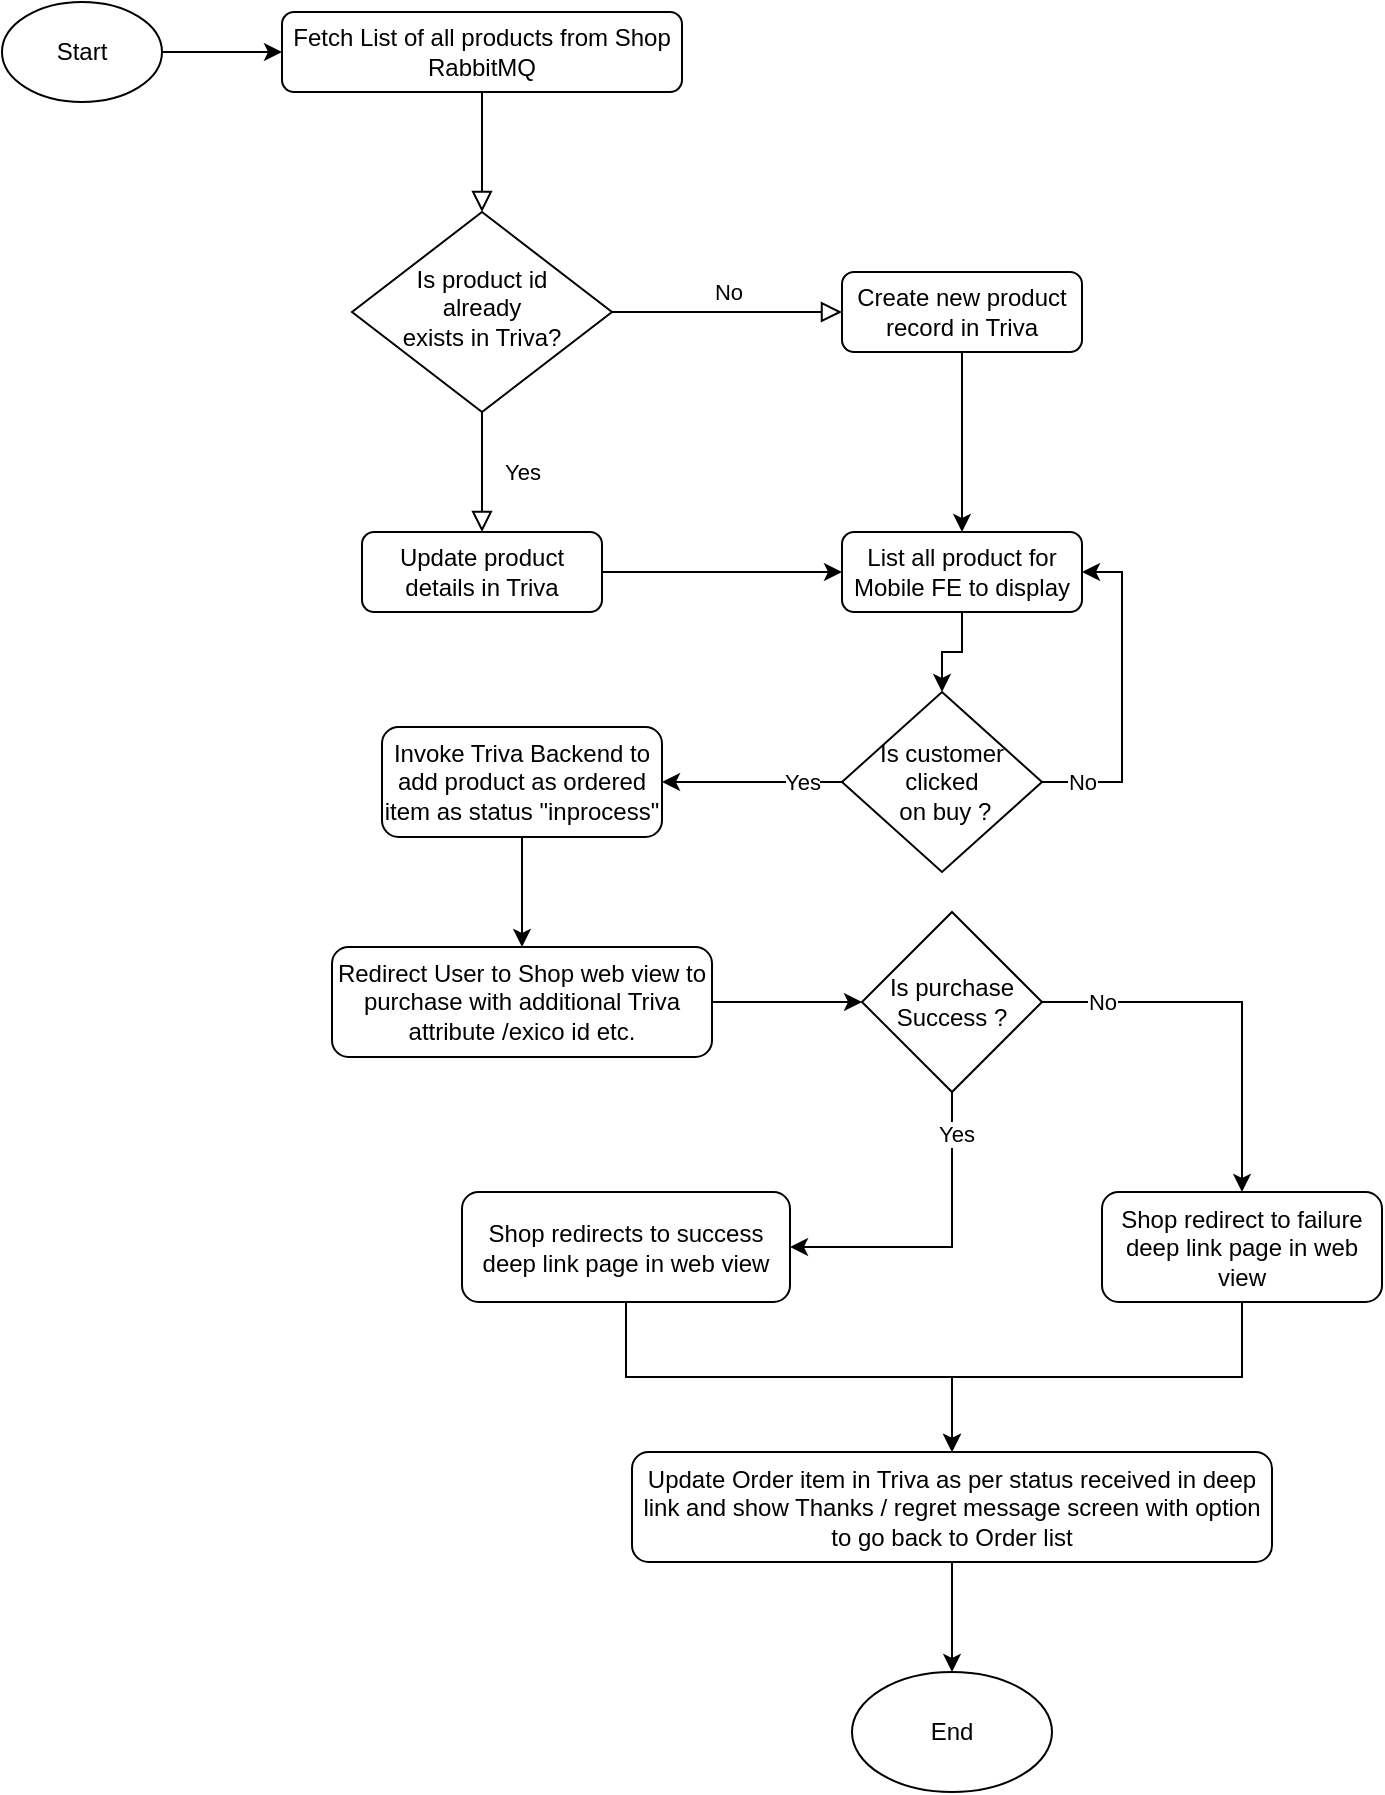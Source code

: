 <mxfile version="16.6.4" type="github">
  <diagram id="C5RBs43oDa-KdzZeNtuy" name="Page-1">
    <mxGraphModel dx="1258" dy="659" grid="1" gridSize="10" guides="1" tooltips="1" connect="1" arrows="1" fold="1" page="1" pageScale="1" pageWidth="827" pageHeight="1169" math="0" shadow="0">
      <root>
        <mxCell id="WIyWlLk6GJQsqaUBKTNV-0" />
        <mxCell id="WIyWlLk6GJQsqaUBKTNV-1" parent="WIyWlLk6GJQsqaUBKTNV-0" />
        <mxCell id="WIyWlLk6GJQsqaUBKTNV-2" value="" style="rounded=0;html=1;jettySize=auto;orthogonalLoop=1;fontSize=11;endArrow=block;endFill=0;endSize=8;strokeWidth=1;shadow=0;labelBackgroundColor=none;edgeStyle=orthogonalEdgeStyle;" parent="WIyWlLk6GJQsqaUBKTNV-1" source="WIyWlLk6GJQsqaUBKTNV-3" target="WIyWlLk6GJQsqaUBKTNV-6" edge="1">
          <mxGeometry relative="1" as="geometry" />
        </mxCell>
        <mxCell id="WIyWlLk6GJQsqaUBKTNV-3" value="Fetch List of all products from Shop RabbitMQ" style="rounded=1;whiteSpace=wrap;html=1;fontSize=12;glass=0;strokeWidth=1;shadow=0;" parent="WIyWlLk6GJQsqaUBKTNV-1" vertex="1">
          <mxGeometry x="160" y="80" width="200" height="40" as="geometry" />
        </mxCell>
        <mxCell id="WIyWlLk6GJQsqaUBKTNV-4" value="Yes" style="rounded=0;html=1;jettySize=auto;orthogonalLoop=1;fontSize=11;endArrow=block;endFill=0;endSize=8;strokeWidth=1;shadow=0;labelBackgroundColor=none;edgeStyle=orthogonalEdgeStyle;" parent="WIyWlLk6GJQsqaUBKTNV-1" source="WIyWlLk6GJQsqaUBKTNV-6" edge="1">
          <mxGeometry y="20" relative="1" as="geometry">
            <mxPoint as="offset" />
            <mxPoint x="260" y="340" as="targetPoint" />
          </mxGeometry>
        </mxCell>
        <mxCell id="WIyWlLk6GJQsqaUBKTNV-5" value="No" style="edgeStyle=orthogonalEdgeStyle;rounded=0;html=1;jettySize=auto;orthogonalLoop=1;fontSize=11;endArrow=block;endFill=0;endSize=8;strokeWidth=1;shadow=0;labelBackgroundColor=none;" parent="WIyWlLk6GJQsqaUBKTNV-1" source="WIyWlLk6GJQsqaUBKTNV-6" target="WIyWlLk6GJQsqaUBKTNV-7" edge="1">
          <mxGeometry y="10" relative="1" as="geometry">
            <mxPoint as="offset" />
          </mxGeometry>
        </mxCell>
        <mxCell id="WIyWlLk6GJQsqaUBKTNV-6" value="Is product id &lt;br&gt;already &lt;br&gt;exists in Triva?" style="rhombus;whiteSpace=wrap;html=1;shadow=0;fontFamily=Helvetica;fontSize=12;align=center;strokeWidth=1;spacing=6;spacingTop=-4;" parent="WIyWlLk6GJQsqaUBKTNV-1" vertex="1">
          <mxGeometry x="195" y="180" width="130" height="100" as="geometry" />
        </mxCell>
        <mxCell id="6PNa06MbmQNXzE9C8vAL-4" value="" style="edgeStyle=orthogonalEdgeStyle;rounded=0;orthogonalLoop=1;jettySize=auto;html=1;" edge="1" parent="WIyWlLk6GJQsqaUBKTNV-1" source="WIyWlLk6GJQsqaUBKTNV-7" target="6PNa06MbmQNXzE9C8vAL-2">
          <mxGeometry relative="1" as="geometry" />
        </mxCell>
        <mxCell id="WIyWlLk6GJQsqaUBKTNV-7" value="Create new product record in Triva" style="rounded=1;whiteSpace=wrap;html=1;fontSize=12;glass=0;strokeWidth=1;shadow=0;" parent="WIyWlLk6GJQsqaUBKTNV-1" vertex="1">
          <mxGeometry x="440" y="210" width="120" height="40" as="geometry" />
        </mxCell>
        <mxCell id="6PNa06MbmQNXzE9C8vAL-3" value="" style="edgeStyle=orthogonalEdgeStyle;rounded=0;orthogonalLoop=1;jettySize=auto;html=1;" edge="1" parent="WIyWlLk6GJQsqaUBKTNV-1" source="WIyWlLk6GJQsqaUBKTNV-11" target="6PNa06MbmQNXzE9C8vAL-2">
          <mxGeometry relative="1" as="geometry" />
        </mxCell>
        <mxCell id="WIyWlLk6GJQsqaUBKTNV-11" value="Update product details in Triva" style="rounded=1;whiteSpace=wrap;html=1;fontSize=12;glass=0;strokeWidth=1;shadow=0;" parent="WIyWlLk6GJQsqaUBKTNV-1" vertex="1">
          <mxGeometry x="200" y="340" width="120" height="40" as="geometry" />
        </mxCell>
        <mxCell id="6PNa06MbmQNXzE9C8vAL-1" value="" style="edgeStyle=orthogonalEdgeStyle;rounded=0;orthogonalLoop=1;jettySize=auto;html=1;" edge="1" parent="WIyWlLk6GJQsqaUBKTNV-1" source="6PNa06MbmQNXzE9C8vAL-0" target="WIyWlLk6GJQsqaUBKTNV-3">
          <mxGeometry relative="1" as="geometry" />
        </mxCell>
        <mxCell id="6PNa06MbmQNXzE9C8vAL-0" value="Start" style="ellipse;whiteSpace=wrap;html=1;" vertex="1" parent="WIyWlLk6GJQsqaUBKTNV-1">
          <mxGeometry x="20" y="75" width="80" height="50" as="geometry" />
        </mxCell>
        <mxCell id="6PNa06MbmQNXzE9C8vAL-11" value="" style="edgeStyle=orthogonalEdgeStyle;rounded=0;orthogonalLoop=1;jettySize=auto;html=1;" edge="1" parent="WIyWlLk6GJQsqaUBKTNV-1" source="6PNa06MbmQNXzE9C8vAL-2" target="6PNa06MbmQNXzE9C8vAL-5">
          <mxGeometry relative="1" as="geometry" />
        </mxCell>
        <mxCell id="6PNa06MbmQNXzE9C8vAL-2" value="List all product for Mobile FE to display" style="rounded=1;whiteSpace=wrap;html=1;fontSize=12;glass=0;strokeWidth=1;shadow=0;" vertex="1" parent="WIyWlLk6GJQsqaUBKTNV-1">
          <mxGeometry x="440" y="340" width="120" height="40" as="geometry" />
        </mxCell>
        <mxCell id="6PNa06MbmQNXzE9C8vAL-8" value="" style="edgeStyle=orthogonalEdgeStyle;rounded=0;orthogonalLoop=1;jettySize=auto;html=1;" edge="1" parent="WIyWlLk6GJQsqaUBKTNV-1" source="6PNa06MbmQNXzE9C8vAL-5" target="6PNa06MbmQNXzE9C8vAL-6">
          <mxGeometry relative="1" as="geometry" />
        </mxCell>
        <mxCell id="6PNa06MbmQNXzE9C8vAL-25" value="Yes" style="edgeLabel;html=1;align=center;verticalAlign=middle;resizable=0;points=[];" vertex="1" connectable="0" parent="6PNa06MbmQNXzE9C8vAL-8">
          <mxGeometry x="0.089" y="3" relative="1" as="geometry">
            <mxPoint x="29" y="-3" as="offset" />
          </mxGeometry>
        </mxCell>
        <mxCell id="6PNa06MbmQNXzE9C8vAL-9" style="edgeStyle=orthogonalEdgeStyle;rounded=0;orthogonalLoop=1;jettySize=auto;html=1;entryX=1;entryY=0.5;entryDx=0;entryDy=0;exitX=1;exitY=0.5;exitDx=0;exitDy=0;" edge="1" parent="WIyWlLk6GJQsqaUBKTNV-1" source="6PNa06MbmQNXzE9C8vAL-5" target="6PNa06MbmQNXzE9C8vAL-2">
          <mxGeometry relative="1" as="geometry" />
        </mxCell>
        <mxCell id="6PNa06MbmQNXzE9C8vAL-24" value="No" style="edgeLabel;html=1;align=center;verticalAlign=middle;resizable=0;points=[];" vertex="1" connectable="0" parent="6PNa06MbmQNXzE9C8vAL-9">
          <mxGeometry x="0.127" y="-3" relative="1" as="geometry">
            <mxPoint x="-23" y="53" as="offset" />
          </mxGeometry>
        </mxCell>
        <mxCell id="6PNa06MbmQNXzE9C8vAL-5" value="Is customer clicked&lt;br&gt;&amp;nbsp;on buy ?" style="rhombus;whiteSpace=wrap;html=1;" vertex="1" parent="WIyWlLk6GJQsqaUBKTNV-1">
          <mxGeometry x="440" y="420" width="100" height="90" as="geometry" />
        </mxCell>
        <mxCell id="6PNa06MbmQNXzE9C8vAL-10" value="" style="edgeStyle=orthogonalEdgeStyle;rounded=0;orthogonalLoop=1;jettySize=auto;html=1;" edge="1" parent="WIyWlLk6GJQsqaUBKTNV-1" source="6PNa06MbmQNXzE9C8vAL-6" target="6PNa06MbmQNXzE9C8vAL-7">
          <mxGeometry relative="1" as="geometry" />
        </mxCell>
        <mxCell id="6PNa06MbmQNXzE9C8vAL-6" value="Invoke Triva Backend to add product as ordered item as status &quot;inprocess&quot;" style="rounded=1;whiteSpace=wrap;html=1;fontSize=12;glass=0;strokeWidth=1;shadow=0;" vertex="1" parent="WIyWlLk6GJQsqaUBKTNV-1">
          <mxGeometry x="210" y="437.5" width="140" height="55" as="geometry" />
        </mxCell>
        <mxCell id="6PNa06MbmQNXzE9C8vAL-16" value="" style="edgeStyle=orthogonalEdgeStyle;rounded=0;orthogonalLoop=1;jettySize=auto;html=1;" edge="1" parent="WIyWlLk6GJQsqaUBKTNV-1" source="6PNa06MbmQNXzE9C8vAL-7" target="6PNa06MbmQNXzE9C8vAL-12">
          <mxGeometry relative="1" as="geometry" />
        </mxCell>
        <mxCell id="6PNa06MbmQNXzE9C8vAL-7" value="Redirect User to Shop web view to purchase with additional Triva attribute /exico id etc." style="rounded=1;whiteSpace=wrap;html=1;fontSize=12;glass=0;strokeWidth=1;shadow=0;" vertex="1" parent="WIyWlLk6GJQsqaUBKTNV-1">
          <mxGeometry x="185" y="547.5" width="190" height="55" as="geometry" />
        </mxCell>
        <mxCell id="6PNa06MbmQNXzE9C8vAL-18" style="edgeStyle=orthogonalEdgeStyle;rounded=0;orthogonalLoop=1;jettySize=auto;html=1;entryX=1;entryY=0.5;entryDx=0;entryDy=0;exitX=0.5;exitY=1;exitDx=0;exitDy=0;" edge="1" parent="WIyWlLk6GJQsqaUBKTNV-1" source="6PNa06MbmQNXzE9C8vAL-12" target="6PNa06MbmQNXzE9C8vAL-13">
          <mxGeometry relative="1" as="geometry" />
        </mxCell>
        <mxCell id="6PNa06MbmQNXzE9C8vAL-27" value="Yes" style="edgeLabel;html=1;align=center;verticalAlign=middle;resizable=0;points=[];" vertex="1" connectable="0" parent="6PNa06MbmQNXzE9C8vAL-18">
          <mxGeometry x="-0.735" y="2" relative="1" as="geometry">
            <mxPoint as="offset" />
          </mxGeometry>
        </mxCell>
        <mxCell id="6PNa06MbmQNXzE9C8vAL-19" style="edgeStyle=orthogonalEdgeStyle;rounded=0;orthogonalLoop=1;jettySize=auto;html=1;entryX=0.5;entryY=0;entryDx=0;entryDy=0;" edge="1" parent="WIyWlLk6GJQsqaUBKTNV-1" source="6PNa06MbmQNXzE9C8vAL-12" target="6PNa06MbmQNXzE9C8vAL-14">
          <mxGeometry relative="1" as="geometry" />
        </mxCell>
        <mxCell id="6PNa06MbmQNXzE9C8vAL-26" value="No" style="edgeLabel;html=1;align=center;verticalAlign=middle;resizable=0;points=[];" vertex="1" connectable="0" parent="6PNa06MbmQNXzE9C8vAL-19">
          <mxGeometry x="0.446" relative="1" as="geometry">
            <mxPoint x="-70" y="-41" as="offset" />
          </mxGeometry>
        </mxCell>
        <mxCell id="6PNa06MbmQNXzE9C8vAL-12" value="Is purchase Success ?" style="rhombus;whiteSpace=wrap;html=1;" vertex="1" parent="WIyWlLk6GJQsqaUBKTNV-1">
          <mxGeometry x="450" y="530" width="90" height="90" as="geometry" />
        </mxCell>
        <mxCell id="6PNa06MbmQNXzE9C8vAL-20" value="" style="edgeStyle=orthogonalEdgeStyle;rounded=0;orthogonalLoop=1;jettySize=auto;html=1;" edge="1" parent="WIyWlLk6GJQsqaUBKTNV-1" source="6PNa06MbmQNXzE9C8vAL-13" target="6PNa06MbmQNXzE9C8vAL-15">
          <mxGeometry relative="1" as="geometry" />
        </mxCell>
        <mxCell id="6PNa06MbmQNXzE9C8vAL-13" value="Shop redirects to success deep link page in web view" style="rounded=1;whiteSpace=wrap;html=1;fontSize=12;glass=0;strokeWidth=1;shadow=0;" vertex="1" parent="WIyWlLk6GJQsqaUBKTNV-1">
          <mxGeometry x="250" y="670" width="164" height="55" as="geometry" />
        </mxCell>
        <mxCell id="6PNa06MbmQNXzE9C8vAL-21" value="" style="edgeStyle=orthogonalEdgeStyle;rounded=0;orthogonalLoop=1;jettySize=auto;html=1;" edge="1" parent="WIyWlLk6GJQsqaUBKTNV-1" source="6PNa06MbmQNXzE9C8vAL-14" target="6PNa06MbmQNXzE9C8vAL-15">
          <mxGeometry relative="1" as="geometry" />
        </mxCell>
        <mxCell id="6PNa06MbmQNXzE9C8vAL-14" value="Shop redirect to failure deep link page in web view" style="rounded=1;whiteSpace=wrap;html=1;fontSize=12;glass=0;strokeWidth=1;shadow=0;" vertex="1" parent="WIyWlLk6GJQsqaUBKTNV-1">
          <mxGeometry x="570" y="670" width="140" height="55" as="geometry" />
        </mxCell>
        <mxCell id="6PNa06MbmQNXzE9C8vAL-23" value="" style="edgeStyle=orthogonalEdgeStyle;rounded=0;orthogonalLoop=1;jettySize=auto;html=1;" edge="1" parent="WIyWlLk6GJQsqaUBKTNV-1" source="6PNa06MbmQNXzE9C8vAL-15" target="6PNa06MbmQNXzE9C8vAL-22">
          <mxGeometry relative="1" as="geometry" />
        </mxCell>
        <mxCell id="6PNa06MbmQNXzE9C8vAL-15" value="Update Order item in Triva as per status received in deep link and show Thanks / regret message screen with option to go back to Order list" style="rounded=1;whiteSpace=wrap;html=1;fontSize=12;glass=0;strokeWidth=1;shadow=0;" vertex="1" parent="WIyWlLk6GJQsqaUBKTNV-1">
          <mxGeometry x="335" y="800" width="320" height="55" as="geometry" />
        </mxCell>
        <mxCell id="6PNa06MbmQNXzE9C8vAL-22" value="End" style="ellipse;whiteSpace=wrap;html=1;" vertex="1" parent="WIyWlLk6GJQsqaUBKTNV-1">
          <mxGeometry x="445" y="910" width="100" height="60" as="geometry" />
        </mxCell>
      </root>
    </mxGraphModel>
  </diagram>
</mxfile>
